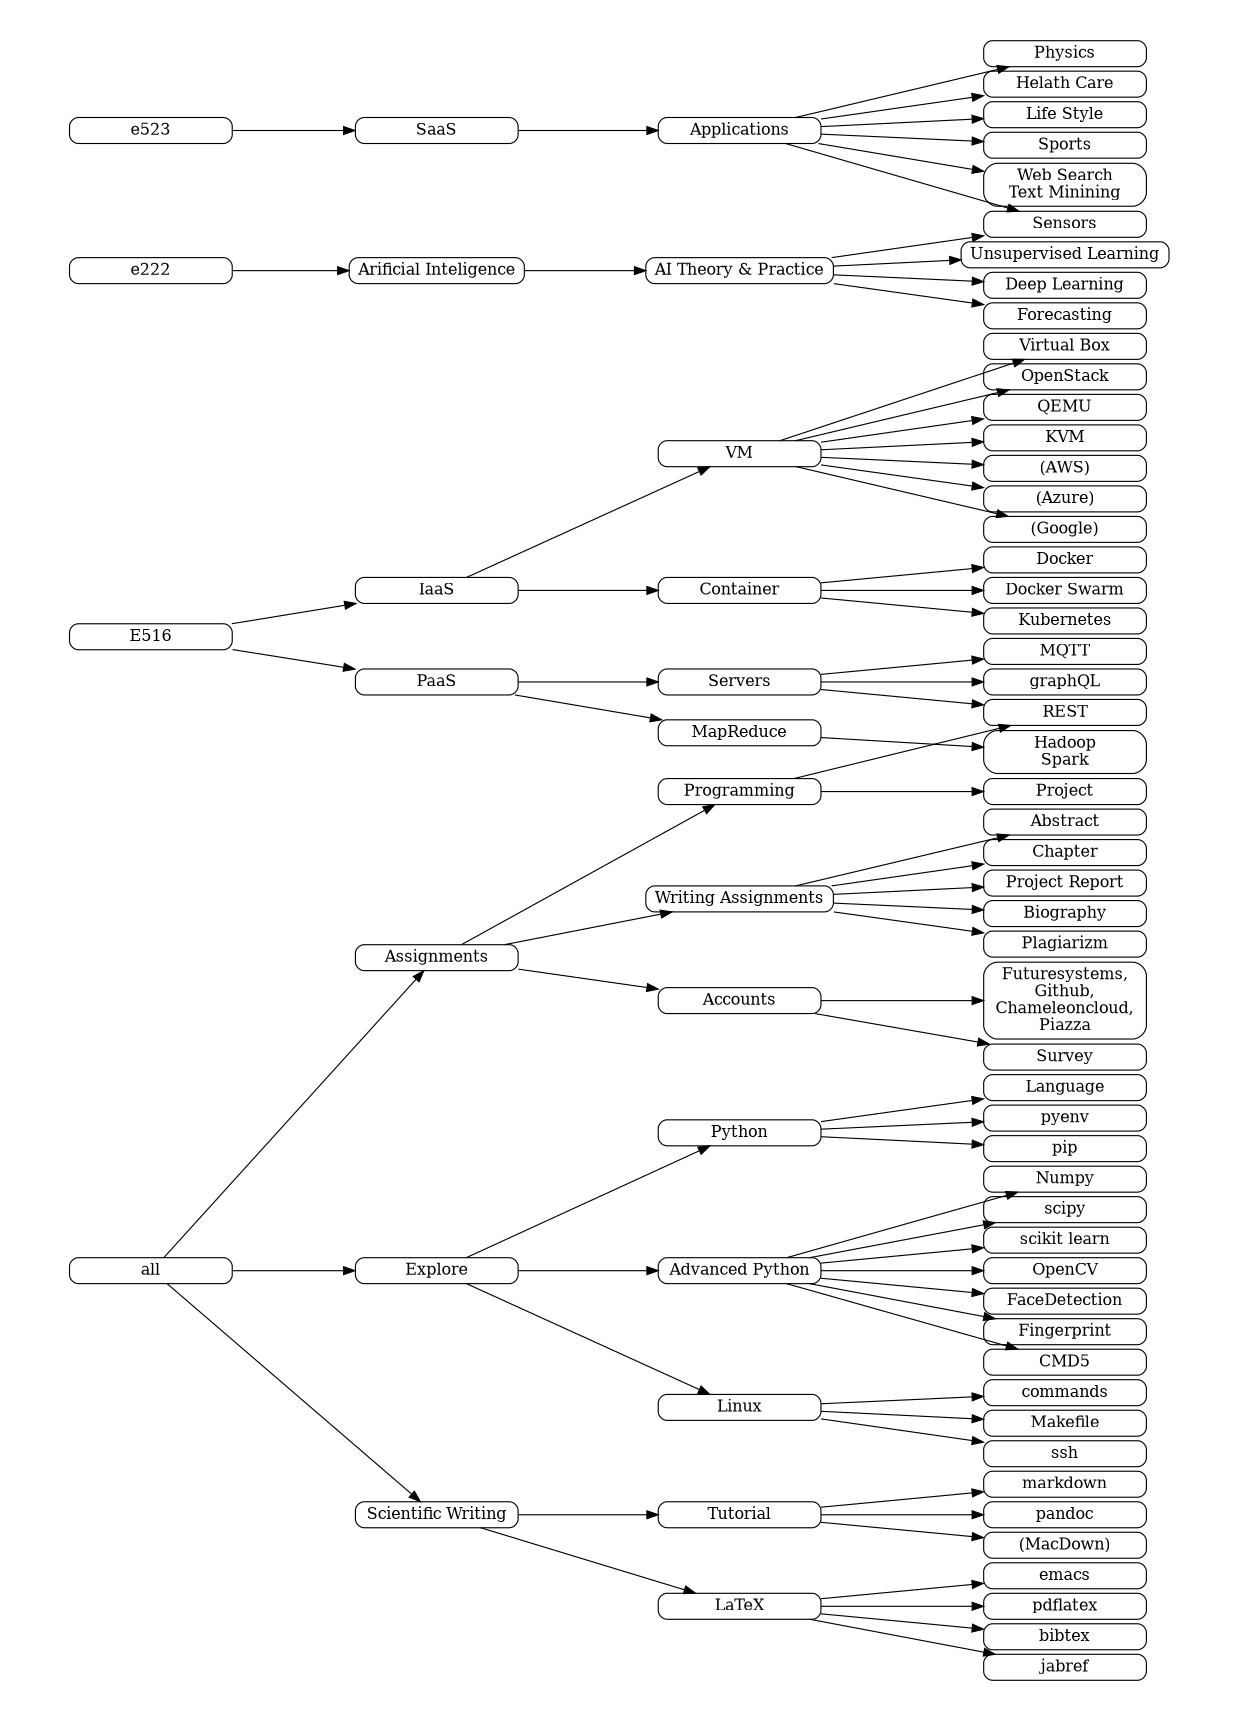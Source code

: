 digraph G {
ratio="fill";
 size="8.3,11.7!";
 margin=0;
rankdir=LR;
 graph [pad="0.5", ranksep="0.525", nodesep="0.05"];
splines=line;
node [shape=box, style=rounded, shadow_offset=7, shadow_blur=5,width=2,height=0.05];

all  -> Assignments;
        Assignments -> Accounts;
                       Accounts -> "Futuresystems,\nGithub,\nChameleoncloud,\nPiazza";
                       Accounts -> Survey;
        Assignments -> "Writing Assignments";
                       "Writing Assignments" -> Biography;
                       "Writing Assignments" -> Plagiarizm;
                       "Writing Assignments" -> Abstract;
                       "Writing Assignments" -> Chapter;                       
                       "Writing Assignments" -> "Project Report";                                                                     
        Assignments -> "Programming";
                       "Programming" -> REST;
                       "Programming" -> Project;
all  -> "Explore";
        "Explore" -> Python;
                                Python -> Language;
                                Python -> pyenv;
                                Python -> pip;
        "Explore" -> "Advanced Python";                                
                                "Advanced Python" -> "Numpy";
                                "Advanced Python" -> "scipy";
                                "Advanced Python" -> "scikit learn";
                                "Advanced Python" -> "OpenCV";
                                "Advanced Python" -> "FaceDetection";
                                "Advanced Python" -> "Fingerprint";
                                "Advanced Python" -> "CMD5";
        "Explore" -> "Linux";
                     "Linux" -> commands;
                     "Linux" -> Makefile;
                     "Linux" -> ssh;                
all -> "Scientific Writing";
        "Scientific Writing" -> Tutorial -> "markdown";
                                Tutorial -> "pandoc";
                                Tutorial -> "(MacDown)";                                
        "Scientific Writing" -> "LaTeX";
                                "LaTeX" -> bibtex;
                                "LaTeX" -> jabref;
                                "LaTeX" -> emacs;
                                "LaTeX" -> pdflatex;
E516 -> "IaaS";
        "IaaS" -> VM;
                  VM -> "Virtual Box";
                  VM -> "OpenStack";
                  VM -> "QEMU";
                  VM -> "KVM";
                  VM -> "(AWS)";
                  VM -> "(Azure)";
                  VM -> "(Google)";                                                      
        "IaaS" -> Container;
                  Container -> Docker;
                  Container -> "Docker Swarm";
                  Container -> "Kubernetes";
E516 -> PaaS;
        PaaS -> MapReduce;
                MapReduce -> "Hadoop\nSpark";
        PaaS ->        Servers;
                Servers -> REST;
                Servers -> MQTT;
                Servers -> graphQL;                                
e523 -> SaaS;
        SaaS -> Applications;
                Applications -> Physics;
                Applications -> "Helath Care";
                Applications -> "Life Style";
                Applications -> Sensors;
                Applications -> Sports;
                Applications -> "Web Search\nText Minining"
e222 -> "Arificial Inteligence";
        "Arificial Inteligence" -> "AI Theory & Practice";
                                   "AI Theory & Practice" -> "Unsupervised Learning";
                                   "AI Theory & Practice" -> "Deep Learning";
                                   "AI Theory & Practice" -> "Forecasting";
                                   "AI Theory & Practice" -> "Sensors";
}